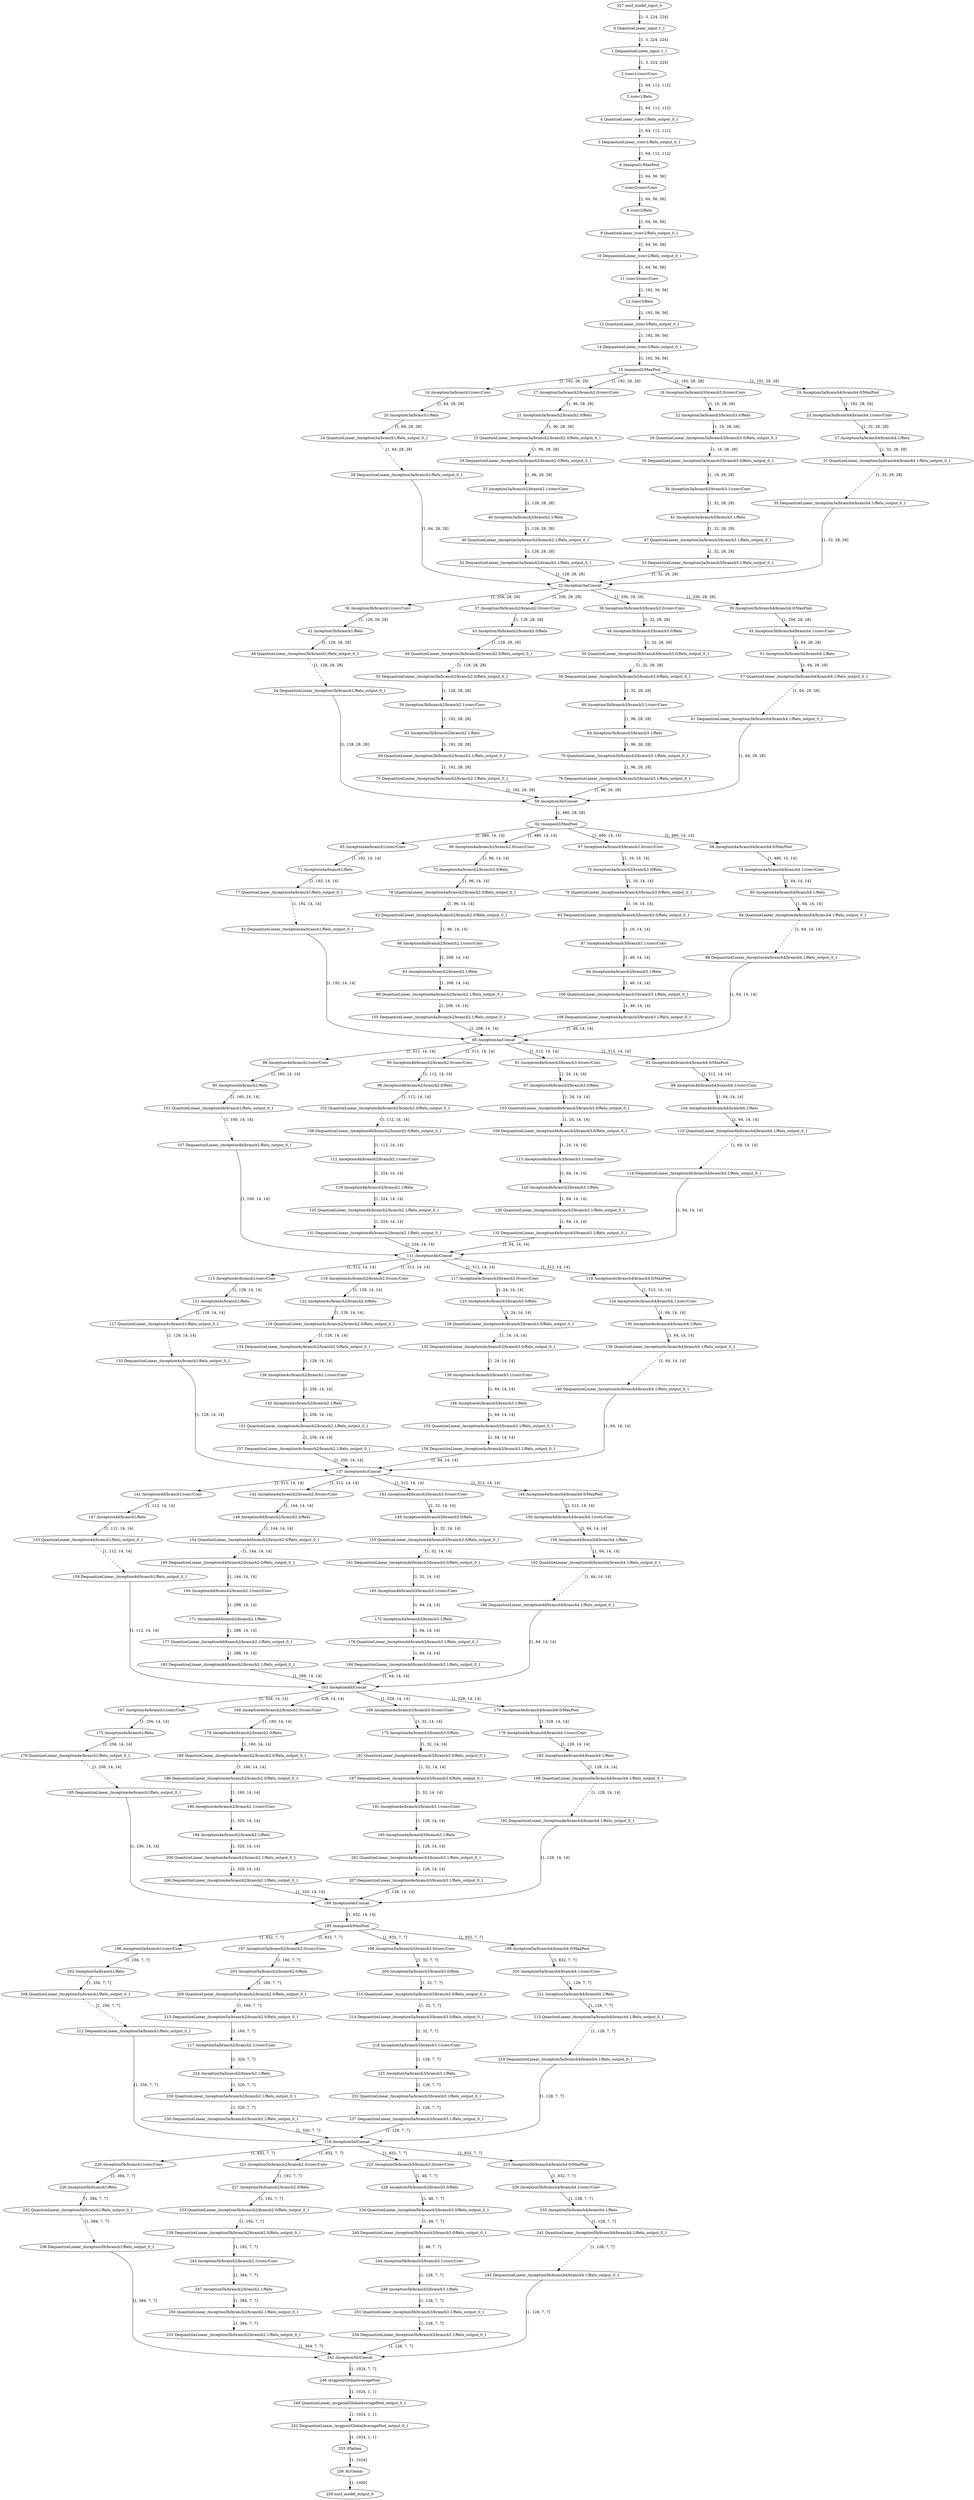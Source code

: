strict digraph  {
"0 QuantizeLinear_input.1_1" [id=0, type=QuantizeLinear];
"1 DequantizeLinear_input.1_1" [id=1, type=DequantizeLinear];
"2 /conv1/conv/Conv" [id=2, type=Conv];
"3 /conv1/Relu" [id=3, type=Relu];
"4 QuantizeLinear_/conv1/Relu_output_0_1" [id=4, type=QuantizeLinear];
"5 DequantizeLinear_/conv1/Relu_output_0_1" [id=5, type=DequantizeLinear];
"6 /maxpool1/MaxPool" [id=6, type=MaxPool];
"7 /conv2/conv/Conv" [id=7, type=Conv];
"8 /conv2/Relu" [id=8, type=Relu];
"9 QuantizeLinear_/conv2/Relu_output_0_1" [id=9, type=QuantizeLinear];
"10 DequantizeLinear_/conv2/Relu_output_0_1" [id=10, type=DequantizeLinear];
"11 /conv3/conv/Conv" [id=11, type=Conv];
"12 /conv3/Relu" [id=12, type=Relu];
"13 QuantizeLinear_/conv3/Relu_output_0_1" [id=13, type=QuantizeLinear];
"14 DequantizeLinear_/conv3/Relu_output_0_1" [id=14, type=DequantizeLinear];
"15 /maxpool2/MaxPool" [id=15, type=MaxPool];
"16 /inception3a/branch1/conv/Conv" [id=16, type=Conv];
"17 /inception3a/branch2/branch2.0/conv/Conv" [id=17, type=Conv];
"18 /inception3a/branch3/branch3.0/conv/Conv" [id=18, type=Conv];
"19 /inception3a/branch4/branch4.0/MaxPool" [id=19, type=MaxPool];
"20 /inception3a/branch1/Relu" [id=20, type=Relu];
"21 /inception3a/branch2/branch2.0/Relu" [id=21, type=Relu];
"22 /inception3a/branch3/branch3.0/Relu" [id=22, type=Relu];
"23 /inception3a/branch4/branch4.1/conv/Conv" [id=23, type=Conv];
"24 QuantizeLinear_/inception3a/branch1/Relu_output_0_1" [id=24, type=QuantizeLinear];
"25 QuantizeLinear_/inception3a/branch2/branch2.0/Relu_output_0_1" [id=25, type=QuantizeLinear];
"26 QuantizeLinear_/inception3a/branch3/branch3.0/Relu_output_0_1" [id=26, type=QuantizeLinear];
"27 /inception3a/branch4/branch4.1/Relu" [id=27, type=Relu];
"28 DequantizeLinear_/inception3a/branch1/Relu_output_0_1" [id=28, type=DequantizeLinear];
"29 DequantizeLinear_/inception3a/branch2/branch2.0/Relu_output_0_1" [id=29, type=DequantizeLinear];
"30 DequantizeLinear_/inception3a/branch3/branch3.0/Relu_output_0_1" [id=30, type=DequantizeLinear];
"31 QuantizeLinear_/inception3a/branch4/branch4.1/Relu_output_0_1" [id=31, type=QuantizeLinear];
"32 /inception3a/Concat" [id=32, type=Concat];
"33 /inception3a/branch2/branch2.1/conv/Conv" [id=33, type=Conv];
"34 /inception3a/branch3/branch3.1/conv/Conv" [id=34, type=Conv];
"35 DequantizeLinear_/inception3a/branch4/branch4.1/Relu_output_0_1" [id=35, type=DequantizeLinear];
"36 /inception3b/branch1/conv/Conv" [id=36, type=Conv];
"37 /inception3b/branch2/branch2.0/conv/Conv" [id=37, type=Conv];
"38 /inception3b/branch3/branch3.0/conv/Conv" [id=38, type=Conv];
"39 /inception3b/branch4/branch4.0/MaxPool" [id=39, type=MaxPool];
"40 /inception3a/branch2/branch2.1/Relu" [id=40, type=Relu];
"41 /inception3a/branch3/branch3.1/Relu" [id=41, type=Relu];
"42 /inception3b/branch1/Relu" [id=42, type=Relu];
"43 /inception3b/branch2/branch2.0/Relu" [id=43, type=Relu];
"44 /inception3b/branch3/branch3.0/Relu" [id=44, type=Relu];
"45 /inception3b/branch4/branch4.1/conv/Conv" [id=45, type=Conv];
"46 QuantizeLinear_/inception3a/branch2/branch2.1/Relu_output_0_1" [id=46, type=QuantizeLinear];
"47 QuantizeLinear_/inception3a/branch3/branch3.1/Relu_output_0_1" [id=47, type=QuantizeLinear];
"48 QuantizeLinear_/inception3b/branch1/Relu_output_0_1" [id=48, type=QuantizeLinear];
"49 QuantizeLinear_/inception3b/branch2/branch2.0/Relu_output_0_1" [id=49, type=QuantizeLinear];
"50 QuantizeLinear_/inception3b/branch3/branch3.0/Relu_output_0_1" [id=50, type=QuantizeLinear];
"51 /inception3b/branch4/branch4.1/Relu" [id=51, type=Relu];
"52 DequantizeLinear_/inception3a/branch2/branch2.1/Relu_output_0_1" [id=52, type=DequantizeLinear];
"53 DequantizeLinear_/inception3a/branch3/branch3.1/Relu_output_0_1" [id=53, type=DequantizeLinear];
"54 DequantizeLinear_/inception3b/branch1/Relu_output_0_1" [id=54, type=DequantizeLinear];
"55 DequantizeLinear_/inception3b/branch2/branch2.0/Relu_output_0_1" [id=55, type=DequantizeLinear];
"56 DequantizeLinear_/inception3b/branch3/branch3.0/Relu_output_0_1" [id=56, type=DequantizeLinear];
"57 QuantizeLinear_/inception3b/branch4/branch4.1/Relu_output_0_1" [id=57, type=QuantizeLinear];
"58 /inception3b/Concat" [id=58, type=Concat];
"59 /inception3b/branch2/branch2.1/conv/Conv" [id=59, type=Conv];
"60 /inception3b/branch3/branch3.1/conv/Conv" [id=60, type=Conv];
"61 DequantizeLinear_/inception3b/branch4/branch4.1/Relu_output_0_1" [id=61, type=DequantizeLinear];
"62 /maxpool3/MaxPool" [id=62, type=MaxPool];
"63 /inception3b/branch2/branch2.1/Relu" [id=63, type=Relu];
"64 /inception3b/branch3/branch3.1/Relu" [id=64, type=Relu];
"65 /inception4a/branch1/conv/Conv" [id=65, type=Conv];
"66 /inception4a/branch2/branch2.0/conv/Conv" [id=66, type=Conv];
"67 /inception4a/branch3/branch3.0/conv/Conv" [id=67, type=Conv];
"68 /inception4a/branch4/branch4.0/MaxPool" [id=68, type=MaxPool];
"69 QuantizeLinear_/inception3b/branch2/branch2.1/Relu_output_0_1" [id=69, type=QuantizeLinear];
"70 QuantizeLinear_/inception3b/branch3/branch3.1/Relu_output_0_1" [id=70, type=QuantizeLinear];
"71 /inception4a/branch1/Relu" [id=71, type=Relu];
"72 /inception4a/branch2/branch2.0/Relu" [id=72, type=Relu];
"73 /inception4a/branch3/branch3.0/Relu" [id=73, type=Relu];
"74 /inception4a/branch4/branch4.1/conv/Conv" [id=74, type=Conv];
"75 DequantizeLinear_/inception3b/branch2/branch2.1/Relu_output_0_1" [id=75, type=DequantizeLinear];
"76 DequantizeLinear_/inception3b/branch3/branch3.1/Relu_output_0_1" [id=76, type=DequantizeLinear];
"77 QuantizeLinear_/inception4a/branch1/Relu_output_0_1" [id=77, type=QuantizeLinear];
"78 QuantizeLinear_/inception4a/branch2/branch2.0/Relu_output_0_1" [id=78, type=QuantizeLinear];
"79 QuantizeLinear_/inception4a/branch3/branch3.0/Relu_output_0_1" [id=79, type=QuantizeLinear];
"80 /inception4a/branch4/branch4.1/Relu" [id=80, type=Relu];
"81 DequantizeLinear_/inception4a/branch1/Relu_output_0_1" [id=81, type=DequantizeLinear];
"82 DequantizeLinear_/inception4a/branch2/branch2.0/Relu_output_0_1" [id=82, type=DequantizeLinear];
"83 DequantizeLinear_/inception4a/branch3/branch3.0/Relu_output_0_1" [id=83, type=DequantizeLinear];
"84 QuantizeLinear_/inception4a/branch4/branch4.1/Relu_output_0_1" [id=84, type=QuantizeLinear];
"85 /inception4a/Concat" [id=85, type=Concat];
"86 /inception4a/branch2/branch2.1/conv/Conv" [id=86, type=Conv];
"87 /inception4a/branch3/branch3.1/conv/Conv" [id=87, type=Conv];
"88 DequantizeLinear_/inception4a/branch4/branch4.1/Relu_output_0_1" [id=88, type=DequantizeLinear];
"89 /inception4b/branch1/conv/Conv" [id=89, type=Conv];
"90 /inception4b/branch2/branch2.0/conv/Conv" [id=90, type=Conv];
"91 /inception4b/branch3/branch3.0/conv/Conv" [id=91, type=Conv];
"92 /inception4b/branch4/branch4.0/MaxPool" [id=92, type=MaxPool];
"93 /inception4a/branch2/branch2.1/Relu" [id=93, type=Relu];
"94 /inception4a/branch3/branch3.1/Relu" [id=94, type=Relu];
"95 /inception4b/branch1/Relu" [id=95, type=Relu];
"96 /inception4b/branch2/branch2.0/Relu" [id=96, type=Relu];
"97 /inception4b/branch3/branch3.0/Relu" [id=97, type=Relu];
"98 /inception4b/branch4/branch4.1/conv/Conv" [id=98, type=Conv];
"99 QuantizeLinear_/inception4a/branch2/branch2.1/Relu_output_0_1" [id=99, type=QuantizeLinear];
"100 QuantizeLinear_/inception4a/branch3/branch3.1/Relu_output_0_1" [id=100, type=QuantizeLinear];
"101 QuantizeLinear_/inception4b/branch1/Relu_output_0_1" [id=101, type=QuantizeLinear];
"102 QuantizeLinear_/inception4b/branch2/branch2.0/Relu_output_0_1" [id=102, type=QuantizeLinear];
"103 QuantizeLinear_/inception4b/branch3/branch3.0/Relu_output_0_1" [id=103, type=QuantizeLinear];
"104 /inception4b/branch4/branch4.1/Relu" [id=104, type=Relu];
"105 DequantizeLinear_/inception4a/branch2/branch2.1/Relu_output_0_1" [id=105, type=DequantizeLinear];
"106 DequantizeLinear_/inception4a/branch3/branch3.1/Relu_output_0_1" [id=106, type=DequantizeLinear];
"107 DequantizeLinear_/inception4b/branch1/Relu_output_0_1" [id=107, type=DequantizeLinear];
"108 DequantizeLinear_/inception4b/branch2/branch2.0/Relu_output_0_1" [id=108, type=DequantizeLinear];
"109 DequantizeLinear_/inception4b/branch3/branch3.0/Relu_output_0_1" [id=109, type=DequantizeLinear];
"110 QuantizeLinear_/inception4b/branch4/branch4.1/Relu_output_0_1" [id=110, type=QuantizeLinear];
"111 /inception4b/Concat" [id=111, type=Concat];
"112 /inception4b/branch2/branch2.1/conv/Conv" [id=112, type=Conv];
"113 /inception4b/branch3/branch3.1/conv/Conv" [id=113, type=Conv];
"114 DequantizeLinear_/inception4b/branch4/branch4.1/Relu_output_0_1" [id=114, type=DequantizeLinear];
"115 /inception4c/branch1/conv/Conv" [id=115, type=Conv];
"116 /inception4c/branch2/branch2.0/conv/Conv" [id=116, type=Conv];
"117 /inception4c/branch3/branch3.0/conv/Conv" [id=117, type=Conv];
"118 /inception4c/branch4/branch4.0/MaxPool" [id=118, type=MaxPool];
"119 /inception4b/branch2/branch2.1/Relu" [id=119, type=Relu];
"120 /inception4b/branch3/branch3.1/Relu" [id=120, type=Relu];
"121 /inception4c/branch1/Relu" [id=121, type=Relu];
"122 /inception4c/branch2/branch2.0/Relu" [id=122, type=Relu];
"123 /inception4c/branch3/branch3.0/Relu" [id=123, type=Relu];
"124 /inception4c/branch4/branch4.1/conv/Conv" [id=124, type=Conv];
"125 QuantizeLinear_/inception4b/branch2/branch2.1/Relu_output_0_1" [id=125, type=QuantizeLinear];
"126 QuantizeLinear_/inception4b/branch3/branch3.1/Relu_output_0_1" [id=126, type=QuantizeLinear];
"127 QuantizeLinear_/inception4c/branch1/Relu_output_0_1" [id=127, type=QuantizeLinear];
"128 QuantizeLinear_/inception4c/branch2/branch2.0/Relu_output_0_1" [id=128, type=QuantizeLinear];
"129 QuantizeLinear_/inception4c/branch3/branch3.0/Relu_output_0_1" [id=129, type=QuantizeLinear];
"130 /inception4c/branch4/branch4.1/Relu" [id=130, type=Relu];
"131 DequantizeLinear_/inception4b/branch2/branch2.1/Relu_output_0_1" [id=131, type=DequantizeLinear];
"132 DequantizeLinear_/inception4b/branch3/branch3.1/Relu_output_0_1" [id=132, type=DequantizeLinear];
"133 DequantizeLinear_/inception4c/branch1/Relu_output_0_1" [id=133, type=DequantizeLinear];
"134 DequantizeLinear_/inception4c/branch2/branch2.0/Relu_output_0_1" [id=134, type=DequantizeLinear];
"135 DequantizeLinear_/inception4c/branch3/branch3.0/Relu_output_0_1" [id=135, type=DequantizeLinear];
"136 QuantizeLinear_/inception4c/branch4/branch4.1/Relu_output_0_1" [id=136, type=QuantizeLinear];
"137 /inception4c/Concat" [id=137, type=Concat];
"138 /inception4c/branch2/branch2.1/conv/Conv" [id=138, type=Conv];
"139 /inception4c/branch3/branch3.1/conv/Conv" [id=139, type=Conv];
"140 DequantizeLinear_/inception4c/branch4/branch4.1/Relu_output_0_1" [id=140, type=DequantizeLinear];
"141 /inception4d/branch1/conv/Conv" [id=141, type=Conv];
"142 /inception4d/branch2/branch2.0/conv/Conv" [id=142, type=Conv];
"143 /inception4d/branch3/branch3.0/conv/Conv" [id=143, type=Conv];
"144 /inception4d/branch4/branch4.0/MaxPool" [id=144, type=MaxPool];
"145 /inception4c/branch2/branch2.1/Relu" [id=145, type=Relu];
"146 /inception4c/branch3/branch3.1/Relu" [id=146, type=Relu];
"147 /inception4d/branch1/Relu" [id=147, type=Relu];
"148 /inception4d/branch2/branch2.0/Relu" [id=148, type=Relu];
"149 /inception4d/branch3/branch3.0/Relu" [id=149, type=Relu];
"150 /inception4d/branch4/branch4.1/conv/Conv" [id=150, type=Conv];
"151 QuantizeLinear_/inception4c/branch2/branch2.1/Relu_output_0_1" [id=151, type=QuantizeLinear];
"152 QuantizeLinear_/inception4c/branch3/branch3.1/Relu_output_0_1" [id=152, type=QuantizeLinear];
"153 QuantizeLinear_/inception4d/branch1/Relu_output_0_1" [id=153, type=QuantizeLinear];
"154 QuantizeLinear_/inception4d/branch2/branch2.0/Relu_output_0_1" [id=154, type=QuantizeLinear];
"155 QuantizeLinear_/inception4d/branch3/branch3.0/Relu_output_0_1" [id=155, type=QuantizeLinear];
"156 /inception4d/branch4/branch4.1/Relu" [id=156, type=Relu];
"157 DequantizeLinear_/inception4c/branch2/branch2.1/Relu_output_0_1" [id=157, type=DequantizeLinear];
"158 DequantizeLinear_/inception4c/branch3/branch3.1/Relu_output_0_1" [id=158, type=DequantizeLinear];
"159 DequantizeLinear_/inception4d/branch1/Relu_output_0_1" [id=159, type=DequantizeLinear];
"160 DequantizeLinear_/inception4d/branch2/branch2.0/Relu_output_0_1" [id=160, type=DequantizeLinear];
"161 DequantizeLinear_/inception4d/branch3/branch3.0/Relu_output_0_1" [id=161, type=DequantizeLinear];
"162 QuantizeLinear_/inception4d/branch4/branch4.1/Relu_output_0_1" [id=162, type=QuantizeLinear];
"163 /inception4d/Concat" [id=163, type=Concat];
"164 /inception4d/branch2/branch2.1/conv/Conv" [id=164, type=Conv];
"165 /inception4d/branch3/branch3.1/conv/Conv" [id=165, type=Conv];
"166 DequantizeLinear_/inception4d/branch4/branch4.1/Relu_output_0_1" [id=166, type=DequantizeLinear];
"167 /inception4e/branch1/conv/Conv" [id=167, type=Conv];
"168 /inception4e/branch2/branch2.0/conv/Conv" [id=168, type=Conv];
"169 /inception4e/branch3/branch3.0/conv/Conv" [id=169, type=Conv];
"170 /inception4e/branch4/branch4.0/MaxPool" [id=170, type=MaxPool];
"171 /inception4d/branch2/branch2.1/Relu" [id=171, type=Relu];
"172 /inception4d/branch3/branch3.1/Relu" [id=172, type=Relu];
"173 /inception4e/branch1/Relu" [id=173, type=Relu];
"174 /inception4e/branch2/branch2.0/Relu" [id=174, type=Relu];
"175 /inception4e/branch3/branch3.0/Relu" [id=175, type=Relu];
"176 /inception4e/branch4/branch4.1/conv/Conv" [id=176, type=Conv];
"177 QuantizeLinear_/inception4d/branch2/branch2.1/Relu_output_0_1" [id=177, type=QuantizeLinear];
"178 QuantizeLinear_/inception4d/branch3/branch3.1/Relu_output_0_1" [id=178, type=QuantizeLinear];
"179 QuantizeLinear_/inception4e/branch1/Relu_output_0_1" [id=179, type=QuantizeLinear];
"180 QuantizeLinear_/inception4e/branch2/branch2.0/Relu_output_0_1" [id=180, type=QuantizeLinear];
"181 QuantizeLinear_/inception4e/branch3/branch3.0/Relu_output_0_1" [id=181, type=QuantizeLinear];
"182 /inception4e/branch4/branch4.1/Relu" [id=182, type=Relu];
"183 DequantizeLinear_/inception4d/branch2/branch2.1/Relu_output_0_1" [id=183, type=DequantizeLinear];
"184 DequantizeLinear_/inception4d/branch3/branch3.1/Relu_output_0_1" [id=184, type=DequantizeLinear];
"185 DequantizeLinear_/inception4e/branch1/Relu_output_0_1" [id=185, type=DequantizeLinear];
"186 DequantizeLinear_/inception4e/branch2/branch2.0/Relu_output_0_1" [id=186, type=DequantizeLinear];
"187 DequantizeLinear_/inception4e/branch3/branch3.0/Relu_output_0_1" [id=187, type=DequantizeLinear];
"188 QuantizeLinear_/inception4e/branch4/branch4.1/Relu_output_0_1" [id=188, type=QuantizeLinear];
"189 /inception4e/Concat" [id=189, type=Concat];
"190 /inception4e/branch2/branch2.1/conv/Conv" [id=190, type=Conv];
"191 /inception4e/branch3/branch3.1/conv/Conv" [id=191, type=Conv];
"192 DequantizeLinear_/inception4e/branch4/branch4.1/Relu_output_0_1" [id=192, type=DequantizeLinear];
"193 /maxpool4/MaxPool" [id=193, type=MaxPool];
"194 /inception4e/branch2/branch2.1/Relu" [id=194, type=Relu];
"195 /inception4e/branch3/branch3.1/Relu" [id=195, type=Relu];
"196 /inception5a/branch1/conv/Conv" [id=196, type=Conv];
"197 /inception5a/branch2/branch2.0/conv/Conv" [id=197, type=Conv];
"198 /inception5a/branch3/branch3.0/conv/Conv" [id=198, type=Conv];
"199 /inception5a/branch4/branch4.0/MaxPool" [id=199, type=MaxPool];
"200 QuantizeLinear_/inception4e/branch2/branch2.1/Relu_output_0_1" [id=200, type=QuantizeLinear];
"201 QuantizeLinear_/inception4e/branch3/branch3.1/Relu_output_0_1" [id=201, type=QuantizeLinear];
"202 /inception5a/branch1/Relu" [id=202, type=Relu];
"203 /inception5a/branch2/branch2.0/Relu" [id=203, type=Relu];
"204 /inception5a/branch3/branch3.0/Relu" [id=204, type=Relu];
"205 /inception5a/branch4/branch4.1/conv/Conv" [id=205, type=Conv];
"206 DequantizeLinear_/inception4e/branch2/branch2.1/Relu_output_0_1" [id=206, type=DequantizeLinear];
"207 DequantizeLinear_/inception4e/branch3/branch3.1/Relu_output_0_1" [id=207, type=DequantizeLinear];
"208 QuantizeLinear_/inception5a/branch1/Relu_output_0_1" [id=208, type=QuantizeLinear];
"209 QuantizeLinear_/inception5a/branch2/branch2.0/Relu_output_0_1" [id=209, type=QuantizeLinear];
"210 QuantizeLinear_/inception5a/branch3/branch3.0/Relu_output_0_1" [id=210, type=QuantizeLinear];
"211 /inception5a/branch4/branch4.1/Relu" [id=211, type=Relu];
"212 DequantizeLinear_/inception5a/branch1/Relu_output_0_1" [id=212, type=DequantizeLinear];
"213 DequantizeLinear_/inception5a/branch2/branch2.0/Relu_output_0_1" [id=213, type=DequantizeLinear];
"214 DequantizeLinear_/inception5a/branch3/branch3.0/Relu_output_0_1" [id=214, type=DequantizeLinear];
"215 QuantizeLinear_/inception5a/branch4/branch4.1/Relu_output_0_1" [id=215, type=QuantizeLinear];
"216 /inception5a/Concat" [id=216, type=Concat];
"217 /inception5a/branch2/branch2.1/conv/Conv" [id=217, type=Conv];
"218 /inception5a/branch3/branch3.1/conv/Conv" [id=218, type=Conv];
"219 DequantizeLinear_/inception5a/branch4/branch4.1/Relu_output_0_1" [id=219, type=DequantizeLinear];
"220 /inception5b/branch1/conv/Conv" [id=220, type=Conv];
"221 /inception5b/branch2/branch2.0/conv/Conv" [id=221, type=Conv];
"222 /inception5b/branch3/branch3.0/conv/Conv" [id=222, type=Conv];
"223 /inception5b/branch4/branch4.0/MaxPool" [id=223, type=MaxPool];
"224 /inception5a/branch2/branch2.1/Relu" [id=224, type=Relu];
"225 /inception5a/branch3/branch3.1/Relu" [id=225, type=Relu];
"226 /inception5b/branch1/Relu" [id=226, type=Relu];
"227 /inception5b/branch2/branch2.0/Relu" [id=227, type=Relu];
"228 /inception5b/branch3/branch3.0/Relu" [id=228, type=Relu];
"229 /inception5b/branch4/branch4.1/conv/Conv" [id=229, type=Conv];
"230 QuantizeLinear_/inception5a/branch2/branch2.1/Relu_output_0_1" [id=230, type=QuantizeLinear];
"231 QuantizeLinear_/inception5a/branch3/branch3.1/Relu_output_0_1" [id=231, type=QuantizeLinear];
"232 QuantizeLinear_/inception5b/branch1/Relu_output_0_1" [id=232, type=QuantizeLinear];
"233 QuantizeLinear_/inception5b/branch2/branch2.0/Relu_output_0_1" [id=233, type=QuantizeLinear];
"234 QuantizeLinear_/inception5b/branch3/branch3.0/Relu_output_0_1" [id=234, type=QuantizeLinear];
"235 /inception5b/branch4/branch4.1/Relu" [id=235, type=Relu];
"236 DequantizeLinear_/inception5a/branch2/branch2.1/Relu_output_0_1" [id=236, type=DequantizeLinear];
"237 DequantizeLinear_/inception5a/branch3/branch3.1/Relu_output_0_1" [id=237, type=DequantizeLinear];
"238 DequantizeLinear_/inception5b/branch1/Relu_output_0_1" [id=238, type=DequantizeLinear];
"239 DequantizeLinear_/inception5b/branch2/branch2.0/Relu_output_0_1" [id=239, type=DequantizeLinear];
"240 DequantizeLinear_/inception5b/branch3/branch3.0/Relu_output_0_1" [id=240, type=DequantizeLinear];
"241 QuantizeLinear_/inception5b/branch4/branch4.1/Relu_output_0_1" [id=241, type=QuantizeLinear];
"242 /inception5b/Concat" [id=242, type=Concat];
"243 /inception5b/branch2/branch2.1/conv/Conv" [id=243, type=Conv];
"244 /inception5b/branch3/branch3.1/conv/Conv" [id=244, type=Conv];
"245 DequantizeLinear_/inception5b/branch4/branch4.1/Relu_output_0_1" [id=245, type=DequantizeLinear];
"246 /avgpool/GlobalAveragePool" [id=246, type=GlobalAveragePool];
"247 /inception5b/branch2/branch2.1/Relu" [id=247, type=Relu];
"248 /inception5b/branch3/branch3.1/Relu" [id=248, type=Relu];
"249 QuantizeLinear_/avgpool/GlobalAveragePool_output_0_1" [id=249, type=QuantizeLinear];
"250 QuantizeLinear_/inception5b/branch2/branch2.1/Relu_output_0_1" [id=250, type=QuantizeLinear];
"251 QuantizeLinear_/inception5b/branch3/branch3.1/Relu_output_0_1" [id=251, type=QuantizeLinear];
"252 DequantizeLinear_/avgpool/GlobalAveragePool_output_0_1" [id=252, type=DequantizeLinear];
"253 DequantizeLinear_/inception5b/branch2/branch2.1/Relu_output_0_1" [id=253, type=DequantizeLinear];
"254 DequantizeLinear_/inception5b/branch3/branch3.1/Relu_output_0_1" [id=254, type=DequantizeLinear];
"255 /Flatten" [id=255, type=Flatten];
"256 /fc/Gemm" [id=256, type=Gemm];
"257 nncf_model_input_0" [id=257, type=nncf_model_input];
"258 nncf_model_output_0" [id=258, type=nncf_model_output];
"0 QuantizeLinear_input.1_1" -> "1 DequantizeLinear_input.1_1"  [label="[1, 3, 224, 224]", style=dashed];
"1 DequantizeLinear_input.1_1" -> "2 /conv1/conv/Conv"  [label="[1, 3, 224, 224]", style=solid];
"2 /conv1/conv/Conv" -> "3 /conv1/Relu"  [label="[1, 64, 112, 112]", style=solid];
"3 /conv1/Relu" -> "4 QuantizeLinear_/conv1/Relu_output_0_1"  [label="[1, 64, 112, 112]", style=solid];
"4 QuantizeLinear_/conv1/Relu_output_0_1" -> "5 DequantizeLinear_/conv1/Relu_output_0_1"  [label="[1, 64, 112, 112]", style=dashed];
"5 DequantizeLinear_/conv1/Relu_output_0_1" -> "6 /maxpool1/MaxPool"  [label="[1, 64, 112, 112]", style=solid];
"6 /maxpool1/MaxPool" -> "7 /conv2/conv/Conv"  [label="[1, 64, 56, 56]", style=solid];
"7 /conv2/conv/Conv" -> "8 /conv2/Relu"  [label="[1, 64, 56, 56]", style=solid];
"8 /conv2/Relu" -> "9 QuantizeLinear_/conv2/Relu_output_0_1"  [label="[1, 64, 56, 56]", style=solid];
"9 QuantizeLinear_/conv2/Relu_output_0_1" -> "10 DequantizeLinear_/conv2/Relu_output_0_1"  [label="[1, 64, 56, 56]", style=dashed];
"10 DequantizeLinear_/conv2/Relu_output_0_1" -> "11 /conv3/conv/Conv"  [label="[1, 64, 56, 56]", style=solid];
"11 /conv3/conv/Conv" -> "12 /conv3/Relu"  [label="[1, 192, 56, 56]", style=solid];
"12 /conv3/Relu" -> "13 QuantizeLinear_/conv3/Relu_output_0_1"  [label="[1, 192, 56, 56]", style=solid];
"13 QuantizeLinear_/conv3/Relu_output_0_1" -> "14 DequantizeLinear_/conv3/Relu_output_0_1"  [label="[1, 192, 56, 56]", style=dashed];
"14 DequantizeLinear_/conv3/Relu_output_0_1" -> "15 /maxpool2/MaxPool"  [label="[1, 192, 56, 56]", style=solid];
"15 /maxpool2/MaxPool" -> "16 /inception3a/branch1/conv/Conv"  [label="[1, 192, 28, 28]", style=solid];
"15 /maxpool2/MaxPool" -> "17 /inception3a/branch2/branch2.0/conv/Conv"  [label="[1, 192, 28, 28]", style=solid];
"15 /maxpool2/MaxPool" -> "18 /inception3a/branch3/branch3.0/conv/Conv"  [label="[1, 192, 28, 28]", style=solid];
"15 /maxpool2/MaxPool" -> "19 /inception3a/branch4/branch4.0/MaxPool"  [label="[1, 192, 28, 28]", style=solid];
"16 /inception3a/branch1/conv/Conv" -> "20 /inception3a/branch1/Relu"  [label="[1, 64, 28, 28]", style=solid];
"17 /inception3a/branch2/branch2.0/conv/Conv" -> "21 /inception3a/branch2/branch2.0/Relu"  [label="[1, 96, 28, 28]", style=solid];
"18 /inception3a/branch3/branch3.0/conv/Conv" -> "22 /inception3a/branch3/branch3.0/Relu"  [label="[1, 16, 28, 28]", style=solid];
"19 /inception3a/branch4/branch4.0/MaxPool" -> "23 /inception3a/branch4/branch4.1/conv/Conv"  [label="[1, 192, 28, 28]", style=solid];
"20 /inception3a/branch1/Relu" -> "24 QuantizeLinear_/inception3a/branch1/Relu_output_0_1"  [label="[1, 64, 28, 28]", style=solid];
"21 /inception3a/branch2/branch2.0/Relu" -> "25 QuantizeLinear_/inception3a/branch2/branch2.0/Relu_output_0_1"  [label="[1, 96, 28, 28]", style=solid];
"22 /inception3a/branch3/branch3.0/Relu" -> "26 QuantizeLinear_/inception3a/branch3/branch3.0/Relu_output_0_1"  [label="[1, 16, 28, 28]", style=solid];
"23 /inception3a/branch4/branch4.1/conv/Conv" -> "27 /inception3a/branch4/branch4.1/Relu"  [label="[1, 32, 28, 28]", style=solid];
"24 QuantizeLinear_/inception3a/branch1/Relu_output_0_1" -> "28 DequantizeLinear_/inception3a/branch1/Relu_output_0_1"  [label="[1, 64, 28, 28]", style=dashed];
"25 QuantizeLinear_/inception3a/branch2/branch2.0/Relu_output_0_1" -> "29 DequantizeLinear_/inception3a/branch2/branch2.0/Relu_output_0_1"  [label="[1, 96, 28, 28]", style=dashed];
"26 QuantizeLinear_/inception3a/branch3/branch3.0/Relu_output_0_1" -> "30 DequantizeLinear_/inception3a/branch3/branch3.0/Relu_output_0_1"  [label="[1, 16, 28, 28]", style=dashed];
"27 /inception3a/branch4/branch4.1/Relu" -> "31 QuantizeLinear_/inception3a/branch4/branch4.1/Relu_output_0_1"  [label="[1, 32, 28, 28]", style=solid];
"28 DequantizeLinear_/inception3a/branch1/Relu_output_0_1" -> "32 /inception3a/Concat"  [label="[1, 64, 28, 28]", style=solid];
"29 DequantizeLinear_/inception3a/branch2/branch2.0/Relu_output_0_1" -> "33 /inception3a/branch2/branch2.1/conv/Conv"  [label="[1, 96, 28, 28]", style=solid];
"30 DequantizeLinear_/inception3a/branch3/branch3.0/Relu_output_0_1" -> "34 /inception3a/branch3/branch3.1/conv/Conv"  [label="[1, 16, 28, 28]", style=solid];
"31 QuantizeLinear_/inception3a/branch4/branch4.1/Relu_output_0_1" -> "35 DequantizeLinear_/inception3a/branch4/branch4.1/Relu_output_0_1"  [label="[1, 32, 28, 28]", style=dashed];
"32 /inception3a/Concat" -> "36 /inception3b/branch1/conv/Conv"  [label="[1, 256, 28, 28]", style=solid];
"32 /inception3a/Concat" -> "37 /inception3b/branch2/branch2.0/conv/Conv"  [label="[1, 256, 28, 28]", style=solid];
"32 /inception3a/Concat" -> "38 /inception3b/branch3/branch3.0/conv/Conv"  [label="[1, 256, 28, 28]", style=solid];
"32 /inception3a/Concat" -> "39 /inception3b/branch4/branch4.0/MaxPool"  [label="[1, 256, 28, 28]", style=solid];
"33 /inception3a/branch2/branch2.1/conv/Conv" -> "40 /inception3a/branch2/branch2.1/Relu"  [label="[1, 128, 28, 28]", style=solid];
"34 /inception3a/branch3/branch3.1/conv/Conv" -> "41 /inception3a/branch3/branch3.1/Relu"  [label="[1, 32, 28, 28]", style=solid];
"35 DequantizeLinear_/inception3a/branch4/branch4.1/Relu_output_0_1" -> "32 /inception3a/Concat"  [label="[1, 32, 28, 28]", style=solid];
"36 /inception3b/branch1/conv/Conv" -> "42 /inception3b/branch1/Relu"  [label="[1, 128, 28, 28]", style=solid];
"37 /inception3b/branch2/branch2.0/conv/Conv" -> "43 /inception3b/branch2/branch2.0/Relu"  [label="[1, 128, 28, 28]", style=solid];
"38 /inception3b/branch3/branch3.0/conv/Conv" -> "44 /inception3b/branch3/branch3.0/Relu"  [label="[1, 32, 28, 28]", style=solid];
"39 /inception3b/branch4/branch4.0/MaxPool" -> "45 /inception3b/branch4/branch4.1/conv/Conv"  [label="[1, 256, 28, 28]", style=solid];
"40 /inception3a/branch2/branch2.1/Relu" -> "46 QuantizeLinear_/inception3a/branch2/branch2.1/Relu_output_0_1"  [label="[1, 128, 28, 28]", style=solid];
"41 /inception3a/branch3/branch3.1/Relu" -> "47 QuantizeLinear_/inception3a/branch3/branch3.1/Relu_output_0_1"  [label="[1, 32, 28, 28]", style=solid];
"42 /inception3b/branch1/Relu" -> "48 QuantizeLinear_/inception3b/branch1/Relu_output_0_1"  [label="[1, 128, 28, 28]", style=solid];
"43 /inception3b/branch2/branch2.0/Relu" -> "49 QuantizeLinear_/inception3b/branch2/branch2.0/Relu_output_0_1"  [label="[1, 128, 28, 28]", style=solid];
"44 /inception3b/branch3/branch3.0/Relu" -> "50 QuantizeLinear_/inception3b/branch3/branch3.0/Relu_output_0_1"  [label="[1, 32, 28, 28]", style=solid];
"45 /inception3b/branch4/branch4.1/conv/Conv" -> "51 /inception3b/branch4/branch4.1/Relu"  [label="[1, 64, 28, 28]", style=solid];
"46 QuantizeLinear_/inception3a/branch2/branch2.1/Relu_output_0_1" -> "52 DequantizeLinear_/inception3a/branch2/branch2.1/Relu_output_0_1"  [label="[1, 128, 28, 28]", style=dashed];
"47 QuantizeLinear_/inception3a/branch3/branch3.1/Relu_output_0_1" -> "53 DequantizeLinear_/inception3a/branch3/branch3.1/Relu_output_0_1"  [label="[1, 32, 28, 28]", style=dashed];
"48 QuantizeLinear_/inception3b/branch1/Relu_output_0_1" -> "54 DequantizeLinear_/inception3b/branch1/Relu_output_0_1"  [label="[1, 128, 28, 28]", style=dashed];
"49 QuantizeLinear_/inception3b/branch2/branch2.0/Relu_output_0_1" -> "55 DequantizeLinear_/inception3b/branch2/branch2.0/Relu_output_0_1"  [label="[1, 128, 28, 28]", style=dashed];
"50 QuantizeLinear_/inception3b/branch3/branch3.0/Relu_output_0_1" -> "56 DequantizeLinear_/inception3b/branch3/branch3.0/Relu_output_0_1"  [label="[1, 32, 28, 28]", style=dashed];
"51 /inception3b/branch4/branch4.1/Relu" -> "57 QuantizeLinear_/inception3b/branch4/branch4.1/Relu_output_0_1"  [label="[1, 64, 28, 28]", style=solid];
"52 DequantizeLinear_/inception3a/branch2/branch2.1/Relu_output_0_1" -> "32 /inception3a/Concat"  [label="[1, 128, 28, 28]", style=solid];
"53 DequantizeLinear_/inception3a/branch3/branch3.1/Relu_output_0_1" -> "32 /inception3a/Concat"  [label="[1, 32, 28, 28]", style=solid];
"54 DequantizeLinear_/inception3b/branch1/Relu_output_0_1" -> "58 /inception3b/Concat"  [label="[1, 128, 28, 28]", style=solid];
"55 DequantizeLinear_/inception3b/branch2/branch2.0/Relu_output_0_1" -> "59 /inception3b/branch2/branch2.1/conv/Conv"  [label="[1, 128, 28, 28]", style=solid];
"56 DequantizeLinear_/inception3b/branch3/branch3.0/Relu_output_0_1" -> "60 /inception3b/branch3/branch3.1/conv/Conv"  [label="[1, 32, 28, 28]", style=solid];
"57 QuantizeLinear_/inception3b/branch4/branch4.1/Relu_output_0_1" -> "61 DequantizeLinear_/inception3b/branch4/branch4.1/Relu_output_0_1"  [label="[1, 64, 28, 28]", style=dashed];
"58 /inception3b/Concat" -> "62 /maxpool3/MaxPool"  [label="[1, 480, 28, 28]", style=solid];
"59 /inception3b/branch2/branch2.1/conv/Conv" -> "63 /inception3b/branch2/branch2.1/Relu"  [label="[1, 192, 28, 28]", style=solid];
"60 /inception3b/branch3/branch3.1/conv/Conv" -> "64 /inception3b/branch3/branch3.1/Relu"  [label="[1, 96, 28, 28]", style=solid];
"61 DequantizeLinear_/inception3b/branch4/branch4.1/Relu_output_0_1" -> "58 /inception3b/Concat"  [label="[1, 64, 28, 28]", style=solid];
"62 /maxpool3/MaxPool" -> "65 /inception4a/branch1/conv/Conv"  [label="[1, 480, 14, 14]", style=solid];
"62 /maxpool3/MaxPool" -> "66 /inception4a/branch2/branch2.0/conv/Conv"  [label="[1, 480, 14, 14]", style=solid];
"62 /maxpool3/MaxPool" -> "67 /inception4a/branch3/branch3.0/conv/Conv"  [label="[1, 480, 14, 14]", style=solid];
"62 /maxpool3/MaxPool" -> "68 /inception4a/branch4/branch4.0/MaxPool"  [label="[1, 480, 14, 14]", style=solid];
"63 /inception3b/branch2/branch2.1/Relu" -> "69 QuantizeLinear_/inception3b/branch2/branch2.1/Relu_output_0_1"  [label="[1, 192, 28, 28]", style=solid];
"64 /inception3b/branch3/branch3.1/Relu" -> "70 QuantizeLinear_/inception3b/branch3/branch3.1/Relu_output_0_1"  [label="[1, 96, 28, 28]", style=solid];
"65 /inception4a/branch1/conv/Conv" -> "71 /inception4a/branch1/Relu"  [label="[1, 192, 14, 14]", style=solid];
"66 /inception4a/branch2/branch2.0/conv/Conv" -> "72 /inception4a/branch2/branch2.0/Relu"  [label="[1, 96, 14, 14]", style=solid];
"67 /inception4a/branch3/branch3.0/conv/Conv" -> "73 /inception4a/branch3/branch3.0/Relu"  [label="[1, 16, 14, 14]", style=solid];
"68 /inception4a/branch4/branch4.0/MaxPool" -> "74 /inception4a/branch4/branch4.1/conv/Conv"  [label="[1, 480, 14, 14]", style=solid];
"69 QuantizeLinear_/inception3b/branch2/branch2.1/Relu_output_0_1" -> "75 DequantizeLinear_/inception3b/branch2/branch2.1/Relu_output_0_1"  [label="[1, 192, 28, 28]", style=dashed];
"70 QuantizeLinear_/inception3b/branch3/branch3.1/Relu_output_0_1" -> "76 DequantizeLinear_/inception3b/branch3/branch3.1/Relu_output_0_1"  [label="[1, 96, 28, 28]", style=dashed];
"71 /inception4a/branch1/Relu" -> "77 QuantizeLinear_/inception4a/branch1/Relu_output_0_1"  [label="[1, 192, 14, 14]", style=solid];
"72 /inception4a/branch2/branch2.0/Relu" -> "78 QuantizeLinear_/inception4a/branch2/branch2.0/Relu_output_0_1"  [label="[1, 96, 14, 14]", style=solid];
"73 /inception4a/branch3/branch3.0/Relu" -> "79 QuantizeLinear_/inception4a/branch3/branch3.0/Relu_output_0_1"  [label="[1, 16, 14, 14]", style=solid];
"74 /inception4a/branch4/branch4.1/conv/Conv" -> "80 /inception4a/branch4/branch4.1/Relu"  [label="[1, 64, 14, 14]", style=solid];
"75 DequantizeLinear_/inception3b/branch2/branch2.1/Relu_output_0_1" -> "58 /inception3b/Concat"  [label="[1, 192, 28, 28]", style=solid];
"76 DequantizeLinear_/inception3b/branch3/branch3.1/Relu_output_0_1" -> "58 /inception3b/Concat"  [label="[1, 96, 28, 28]", style=solid];
"77 QuantizeLinear_/inception4a/branch1/Relu_output_0_1" -> "81 DequantizeLinear_/inception4a/branch1/Relu_output_0_1"  [label="[1, 192, 14, 14]", style=dashed];
"78 QuantizeLinear_/inception4a/branch2/branch2.0/Relu_output_0_1" -> "82 DequantizeLinear_/inception4a/branch2/branch2.0/Relu_output_0_1"  [label="[1, 96, 14, 14]", style=dashed];
"79 QuantizeLinear_/inception4a/branch3/branch3.0/Relu_output_0_1" -> "83 DequantizeLinear_/inception4a/branch3/branch3.0/Relu_output_0_1"  [label="[1, 16, 14, 14]", style=dashed];
"80 /inception4a/branch4/branch4.1/Relu" -> "84 QuantizeLinear_/inception4a/branch4/branch4.1/Relu_output_0_1"  [label="[1, 64, 14, 14]", style=solid];
"81 DequantizeLinear_/inception4a/branch1/Relu_output_0_1" -> "85 /inception4a/Concat"  [label="[1, 192, 14, 14]", style=solid];
"82 DequantizeLinear_/inception4a/branch2/branch2.0/Relu_output_0_1" -> "86 /inception4a/branch2/branch2.1/conv/Conv"  [label="[1, 96, 14, 14]", style=solid];
"83 DequantizeLinear_/inception4a/branch3/branch3.0/Relu_output_0_1" -> "87 /inception4a/branch3/branch3.1/conv/Conv"  [label="[1, 16, 14, 14]", style=solid];
"84 QuantizeLinear_/inception4a/branch4/branch4.1/Relu_output_0_1" -> "88 DequantizeLinear_/inception4a/branch4/branch4.1/Relu_output_0_1"  [label="[1, 64, 14, 14]", style=dashed];
"85 /inception4a/Concat" -> "89 /inception4b/branch1/conv/Conv"  [label="[1, 512, 14, 14]", style=solid];
"85 /inception4a/Concat" -> "90 /inception4b/branch2/branch2.0/conv/Conv"  [label="[1, 512, 14, 14]", style=solid];
"85 /inception4a/Concat" -> "91 /inception4b/branch3/branch3.0/conv/Conv"  [label="[1, 512, 14, 14]", style=solid];
"85 /inception4a/Concat" -> "92 /inception4b/branch4/branch4.0/MaxPool"  [label="[1, 512, 14, 14]", style=solid];
"86 /inception4a/branch2/branch2.1/conv/Conv" -> "93 /inception4a/branch2/branch2.1/Relu"  [label="[1, 208, 14, 14]", style=solid];
"87 /inception4a/branch3/branch3.1/conv/Conv" -> "94 /inception4a/branch3/branch3.1/Relu"  [label="[1, 48, 14, 14]", style=solid];
"88 DequantizeLinear_/inception4a/branch4/branch4.1/Relu_output_0_1" -> "85 /inception4a/Concat"  [label="[1, 64, 14, 14]", style=solid];
"89 /inception4b/branch1/conv/Conv" -> "95 /inception4b/branch1/Relu"  [label="[1, 160, 14, 14]", style=solid];
"90 /inception4b/branch2/branch2.0/conv/Conv" -> "96 /inception4b/branch2/branch2.0/Relu"  [label="[1, 112, 14, 14]", style=solid];
"91 /inception4b/branch3/branch3.0/conv/Conv" -> "97 /inception4b/branch3/branch3.0/Relu"  [label="[1, 24, 14, 14]", style=solid];
"92 /inception4b/branch4/branch4.0/MaxPool" -> "98 /inception4b/branch4/branch4.1/conv/Conv"  [label="[1, 512, 14, 14]", style=solid];
"93 /inception4a/branch2/branch2.1/Relu" -> "99 QuantizeLinear_/inception4a/branch2/branch2.1/Relu_output_0_1"  [label="[1, 208, 14, 14]", style=solid];
"94 /inception4a/branch3/branch3.1/Relu" -> "100 QuantizeLinear_/inception4a/branch3/branch3.1/Relu_output_0_1"  [label="[1, 48, 14, 14]", style=solid];
"95 /inception4b/branch1/Relu" -> "101 QuantizeLinear_/inception4b/branch1/Relu_output_0_1"  [label="[1, 160, 14, 14]", style=solid];
"96 /inception4b/branch2/branch2.0/Relu" -> "102 QuantizeLinear_/inception4b/branch2/branch2.0/Relu_output_0_1"  [label="[1, 112, 14, 14]", style=solid];
"97 /inception4b/branch3/branch3.0/Relu" -> "103 QuantizeLinear_/inception4b/branch3/branch3.0/Relu_output_0_1"  [label="[1, 24, 14, 14]", style=solid];
"98 /inception4b/branch4/branch4.1/conv/Conv" -> "104 /inception4b/branch4/branch4.1/Relu"  [label="[1, 64, 14, 14]", style=solid];
"99 QuantizeLinear_/inception4a/branch2/branch2.1/Relu_output_0_1" -> "105 DequantizeLinear_/inception4a/branch2/branch2.1/Relu_output_0_1"  [label="[1, 208, 14, 14]", style=dashed];
"100 QuantizeLinear_/inception4a/branch3/branch3.1/Relu_output_0_1" -> "106 DequantizeLinear_/inception4a/branch3/branch3.1/Relu_output_0_1"  [label="[1, 48, 14, 14]", style=dashed];
"101 QuantizeLinear_/inception4b/branch1/Relu_output_0_1" -> "107 DequantizeLinear_/inception4b/branch1/Relu_output_0_1"  [label="[1, 160, 14, 14]", style=dashed];
"102 QuantizeLinear_/inception4b/branch2/branch2.0/Relu_output_0_1" -> "108 DequantizeLinear_/inception4b/branch2/branch2.0/Relu_output_0_1"  [label="[1, 112, 14, 14]", style=dashed];
"103 QuantizeLinear_/inception4b/branch3/branch3.0/Relu_output_0_1" -> "109 DequantizeLinear_/inception4b/branch3/branch3.0/Relu_output_0_1"  [label="[1, 24, 14, 14]", style=dashed];
"104 /inception4b/branch4/branch4.1/Relu" -> "110 QuantizeLinear_/inception4b/branch4/branch4.1/Relu_output_0_1"  [label="[1, 64, 14, 14]", style=solid];
"105 DequantizeLinear_/inception4a/branch2/branch2.1/Relu_output_0_1" -> "85 /inception4a/Concat"  [label="[1, 208, 14, 14]", style=solid];
"106 DequantizeLinear_/inception4a/branch3/branch3.1/Relu_output_0_1" -> "85 /inception4a/Concat"  [label="[1, 48, 14, 14]", style=solid];
"107 DequantizeLinear_/inception4b/branch1/Relu_output_0_1" -> "111 /inception4b/Concat"  [label="[1, 160, 14, 14]", style=solid];
"108 DequantizeLinear_/inception4b/branch2/branch2.0/Relu_output_0_1" -> "112 /inception4b/branch2/branch2.1/conv/Conv"  [label="[1, 112, 14, 14]", style=solid];
"109 DequantizeLinear_/inception4b/branch3/branch3.0/Relu_output_0_1" -> "113 /inception4b/branch3/branch3.1/conv/Conv"  [label="[1, 24, 14, 14]", style=solid];
"110 QuantizeLinear_/inception4b/branch4/branch4.1/Relu_output_0_1" -> "114 DequantizeLinear_/inception4b/branch4/branch4.1/Relu_output_0_1"  [label="[1, 64, 14, 14]", style=dashed];
"111 /inception4b/Concat" -> "115 /inception4c/branch1/conv/Conv"  [label="[1, 512, 14, 14]", style=solid];
"111 /inception4b/Concat" -> "116 /inception4c/branch2/branch2.0/conv/Conv"  [label="[1, 512, 14, 14]", style=solid];
"111 /inception4b/Concat" -> "117 /inception4c/branch3/branch3.0/conv/Conv"  [label="[1, 512, 14, 14]", style=solid];
"111 /inception4b/Concat" -> "118 /inception4c/branch4/branch4.0/MaxPool"  [label="[1, 512, 14, 14]", style=solid];
"112 /inception4b/branch2/branch2.1/conv/Conv" -> "119 /inception4b/branch2/branch2.1/Relu"  [label="[1, 224, 14, 14]", style=solid];
"113 /inception4b/branch3/branch3.1/conv/Conv" -> "120 /inception4b/branch3/branch3.1/Relu"  [label="[1, 64, 14, 14]", style=solid];
"114 DequantizeLinear_/inception4b/branch4/branch4.1/Relu_output_0_1" -> "111 /inception4b/Concat"  [label="[1, 64, 14, 14]", style=solid];
"115 /inception4c/branch1/conv/Conv" -> "121 /inception4c/branch1/Relu"  [label="[1, 128, 14, 14]", style=solid];
"116 /inception4c/branch2/branch2.0/conv/Conv" -> "122 /inception4c/branch2/branch2.0/Relu"  [label="[1, 128, 14, 14]", style=solid];
"117 /inception4c/branch3/branch3.0/conv/Conv" -> "123 /inception4c/branch3/branch3.0/Relu"  [label="[1, 24, 14, 14]", style=solid];
"118 /inception4c/branch4/branch4.0/MaxPool" -> "124 /inception4c/branch4/branch4.1/conv/Conv"  [label="[1, 512, 14, 14]", style=solid];
"119 /inception4b/branch2/branch2.1/Relu" -> "125 QuantizeLinear_/inception4b/branch2/branch2.1/Relu_output_0_1"  [label="[1, 224, 14, 14]", style=solid];
"120 /inception4b/branch3/branch3.1/Relu" -> "126 QuantizeLinear_/inception4b/branch3/branch3.1/Relu_output_0_1"  [label="[1, 64, 14, 14]", style=solid];
"121 /inception4c/branch1/Relu" -> "127 QuantizeLinear_/inception4c/branch1/Relu_output_0_1"  [label="[1, 128, 14, 14]", style=solid];
"122 /inception4c/branch2/branch2.0/Relu" -> "128 QuantizeLinear_/inception4c/branch2/branch2.0/Relu_output_0_1"  [label="[1, 128, 14, 14]", style=solid];
"123 /inception4c/branch3/branch3.0/Relu" -> "129 QuantizeLinear_/inception4c/branch3/branch3.0/Relu_output_0_1"  [label="[1, 24, 14, 14]", style=solid];
"124 /inception4c/branch4/branch4.1/conv/Conv" -> "130 /inception4c/branch4/branch4.1/Relu"  [label="[1, 64, 14, 14]", style=solid];
"125 QuantizeLinear_/inception4b/branch2/branch2.1/Relu_output_0_1" -> "131 DequantizeLinear_/inception4b/branch2/branch2.1/Relu_output_0_1"  [label="[1, 224, 14, 14]", style=dashed];
"126 QuantizeLinear_/inception4b/branch3/branch3.1/Relu_output_0_1" -> "132 DequantizeLinear_/inception4b/branch3/branch3.1/Relu_output_0_1"  [label="[1, 64, 14, 14]", style=dashed];
"127 QuantizeLinear_/inception4c/branch1/Relu_output_0_1" -> "133 DequantizeLinear_/inception4c/branch1/Relu_output_0_1"  [label="[1, 128, 14, 14]", style=dashed];
"128 QuantizeLinear_/inception4c/branch2/branch2.0/Relu_output_0_1" -> "134 DequantizeLinear_/inception4c/branch2/branch2.0/Relu_output_0_1"  [label="[1, 128, 14, 14]", style=dashed];
"129 QuantizeLinear_/inception4c/branch3/branch3.0/Relu_output_0_1" -> "135 DequantizeLinear_/inception4c/branch3/branch3.0/Relu_output_0_1"  [label="[1, 24, 14, 14]", style=dashed];
"130 /inception4c/branch4/branch4.1/Relu" -> "136 QuantizeLinear_/inception4c/branch4/branch4.1/Relu_output_0_1"  [label="[1, 64, 14, 14]", style=solid];
"131 DequantizeLinear_/inception4b/branch2/branch2.1/Relu_output_0_1" -> "111 /inception4b/Concat"  [label="[1, 224, 14, 14]", style=solid];
"132 DequantizeLinear_/inception4b/branch3/branch3.1/Relu_output_0_1" -> "111 /inception4b/Concat"  [label="[1, 64, 14, 14]", style=solid];
"133 DequantizeLinear_/inception4c/branch1/Relu_output_0_1" -> "137 /inception4c/Concat"  [label="[1, 128, 14, 14]", style=solid];
"134 DequantizeLinear_/inception4c/branch2/branch2.0/Relu_output_0_1" -> "138 /inception4c/branch2/branch2.1/conv/Conv"  [label="[1, 128, 14, 14]", style=solid];
"135 DequantizeLinear_/inception4c/branch3/branch3.0/Relu_output_0_1" -> "139 /inception4c/branch3/branch3.1/conv/Conv"  [label="[1, 24, 14, 14]", style=solid];
"136 QuantizeLinear_/inception4c/branch4/branch4.1/Relu_output_0_1" -> "140 DequantizeLinear_/inception4c/branch4/branch4.1/Relu_output_0_1"  [label="[1, 64, 14, 14]", style=dashed];
"137 /inception4c/Concat" -> "141 /inception4d/branch1/conv/Conv"  [label="[1, 512, 14, 14]", style=solid];
"137 /inception4c/Concat" -> "142 /inception4d/branch2/branch2.0/conv/Conv"  [label="[1, 512, 14, 14]", style=solid];
"137 /inception4c/Concat" -> "143 /inception4d/branch3/branch3.0/conv/Conv"  [label="[1, 512, 14, 14]", style=solid];
"137 /inception4c/Concat" -> "144 /inception4d/branch4/branch4.0/MaxPool"  [label="[1, 512, 14, 14]", style=solid];
"138 /inception4c/branch2/branch2.1/conv/Conv" -> "145 /inception4c/branch2/branch2.1/Relu"  [label="[1, 256, 14, 14]", style=solid];
"139 /inception4c/branch3/branch3.1/conv/Conv" -> "146 /inception4c/branch3/branch3.1/Relu"  [label="[1, 64, 14, 14]", style=solid];
"140 DequantizeLinear_/inception4c/branch4/branch4.1/Relu_output_0_1" -> "137 /inception4c/Concat"  [label="[1, 64, 14, 14]", style=solid];
"141 /inception4d/branch1/conv/Conv" -> "147 /inception4d/branch1/Relu"  [label="[1, 112, 14, 14]", style=solid];
"142 /inception4d/branch2/branch2.0/conv/Conv" -> "148 /inception4d/branch2/branch2.0/Relu"  [label="[1, 144, 14, 14]", style=solid];
"143 /inception4d/branch3/branch3.0/conv/Conv" -> "149 /inception4d/branch3/branch3.0/Relu"  [label="[1, 32, 14, 14]", style=solid];
"144 /inception4d/branch4/branch4.0/MaxPool" -> "150 /inception4d/branch4/branch4.1/conv/Conv"  [label="[1, 512, 14, 14]", style=solid];
"145 /inception4c/branch2/branch2.1/Relu" -> "151 QuantizeLinear_/inception4c/branch2/branch2.1/Relu_output_0_1"  [label="[1, 256, 14, 14]", style=solid];
"146 /inception4c/branch3/branch3.1/Relu" -> "152 QuantizeLinear_/inception4c/branch3/branch3.1/Relu_output_0_1"  [label="[1, 64, 14, 14]", style=solid];
"147 /inception4d/branch1/Relu" -> "153 QuantizeLinear_/inception4d/branch1/Relu_output_0_1"  [label="[1, 112, 14, 14]", style=solid];
"148 /inception4d/branch2/branch2.0/Relu" -> "154 QuantizeLinear_/inception4d/branch2/branch2.0/Relu_output_0_1"  [label="[1, 144, 14, 14]", style=solid];
"149 /inception4d/branch3/branch3.0/Relu" -> "155 QuantizeLinear_/inception4d/branch3/branch3.0/Relu_output_0_1"  [label="[1, 32, 14, 14]", style=solid];
"150 /inception4d/branch4/branch4.1/conv/Conv" -> "156 /inception4d/branch4/branch4.1/Relu"  [label="[1, 64, 14, 14]", style=solid];
"151 QuantizeLinear_/inception4c/branch2/branch2.1/Relu_output_0_1" -> "157 DequantizeLinear_/inception4c/branch2/branch2.1/Relu_output_0_1"  [label="[1, 256, 14, 14]", style=dashed];
"152 QuantizeLinear_/inception4c/branch3/branch3.1/Relu_output_0_1" -> "158 DequantizeLinear_/inception4c/branch3/branch3.1/Relu_output_0_1"  [label="[1, 64, 14, 14]", style=dashed];
"153 QuantizeLinear_/inception4d/branch1/Relu_output_0_1" -> "159 DequantizeLinear_/inception4d/branch1/Relu_output_0_1"  [label="[1, 112, 14, 14]", style=dashed];
"154 QuantizeLinear_/inception4d/branch2/branch2.0/Relu_output_0_1" -> "160 DequantizeLinear_/inception4d/branch2/branch2.0/Relu_output_0_1"  [label="[1, 144, 14, 14]", style=dashed];
"155 QuantizeLinear_/inception4d/branch3/branch3.0/Relu_output_0_1" -> "161 DequantizeLinear_/inception4d/branch3/branch3.0/Relu_output_0_1"  [label="[1, 32, 14, 14]", style=dashed];
"156 /inception4d/branch4/branch4.1/Relu" -> "162 QuantizeLinear_/inception4d/branch4/branch4.1/Relu_output_0_1"  [label="[1, 64, 14, 14]", style=solid];
"157 DequantizeLinear_/inception4c/branch2/branch2.1/Relu_output_0_1" -> "137 /inception4c/Concat"  [label="[1, 256, 14, 14]", style=solid];
"158 DequantizeLinear_/inception4c/branch3/branch3.1/Relu_output_0_1" -> "137 /inception4c/Concat"  [label="[1, 64, 14, 14]", style=solid];
"159 DequantizeLinear_/inception4d/branch1/Relu_output_0_1" -> "163 /inception4d/Concat"  [label="[1, 112, 14, 14]", style=solid];
"160 DequantizeLinear_/inception4d/branch2/branch2.0/Relu_output_0_1" -> "164 /inception4d/branch2/branch2.1/conv/Conv"  [label="[1, 144, 14, 14]", style=solid];
"161 DequantizeLinear_/inception4d/branch3/branch3.0/Relu_output_0_1" -> "165 /inception4d/branch3/branch3.1/conv/Conv"  [label="[1, 32, 14, 14]", style=solid];
"162 QuantizeLinear_/inception4d/branch4/branch4.1/Relu_output_0_1" -> "166 DequantizeLinear_/inception4d/branch4/branch4.1/Relu_output_0_1"  [label="[1, 64, 14, 14]", style=dashed];
"163 /inception4d/Concat" -> "167 /inception4e/branch1/conv/Conv"  [label="[1, 528, 14, 14]", style=solid];
"163 /inception4d/Concat" -> "168 /inception4e/branch2/branch2.0/conv/Conv"  [label="[1, 528, 14, 14]", style=solid];
"163 /inception4d/Concat" -> "169 /inception4e/branch3/branch3.0/conv/Conv"  [label="[1, 528, 14, 14]", style=solid];
"163 /inception4d/Concat" -> "170 /inception4e/branch4/branch4.0/MaxPool"  [label="[1, 528, 14, 14]", style=solid];
"164 /inception4d/branch2/branch2.1/conv/Conv" -> "171 /inception4d/branch2/branch2.1/Relu"  [label="[1, 288, 14, 14]", style=solid];
"165 /inception4d/branch3/branch3.1/conv/Conv" -> "172 /inception4d/branch3/branch3.1/Relu"  [label="[1, 64, 14, 14]", style=solid];
"166 DequantizeLinear_/inception4d/branch4/branch4.1/Relu_output_0_1" -> "163 /inception4d/Concat"  [label="[1, 64, 14, 14]", style=solid];
"167 /inception4e/branch1/conv/Conv" -> "173 /inception4e/branch1/Relu"  [label="[1, 256, 14, 14]", style=solid];
"168 /inception4e/branch2/branch2.0/conv/Conv" -> "174 /inception4e/branch2/branch2.0/Relu"  [label="[1, 160, 14, 14]", style=solid];
"169 /inception4e/branch3/branch3.0/conv/Conv" -> "175 /inception4e/branch3/branch3.0/Relu"  [label="[1, 32, 14, 14]", style=solid];
"170 /inception4e/branch4/branch4.0/MaxPool" -> "176 /inception4e/branch4/branch4.1/conv/Conv"  [label="[1, 528, 14, 14]", style=solid];
"171 /inception4d/branch2/branch2.1/Relu" -> "177 QuantizeLinear_/inception4d/branch2/branch2.1/Relu_output_0_1"  [label="[1, 288, 14, 14]", style=solid];
"172 /inception4d/branch3/branch3.1/Relu" -> "178 QuantizeLinear_/inception4d/branch3/branch3.1/Relu_output_0_1"  [label="[1, 64, 14, 14]", style=solid];
"173 /inception4e/branch1/Relu" -> "179 QuantizeLinear_/inception4e/branch1/Relu_output_0_1"  [label="[1, 256, 14, 14]", style=solid];
"174 /inception4e/branch2/branch2.0/Relu" -> "180 QuantizeLinear_/inception4e/branch2/branch2.0/Relu_output_0_1"  [label="[1, 160, 14, 14]", style=solid];
"175 /inception4e/branch3/branch3.0/Relu" -> "181 QuantizeLinear_/inception4e/branch3/branch3.0/Relu_output_0_1"  [label="[1, 32, 14, 14]", style=solid];
"176 /inception4e/branch4/branch4.1/conv/Conv" -> "182 /inception4e/branch4/branch4.1/Relu"  [label="[1, 128, 14, 14]", style=solid];
"177 QuantizeLinear_/inception4d/branch2/branch2.1/Relu_output_0_1" -> "183 DequantizeLinear_/inception4d/branch2/branch2.1/Relu_output_0_1"  [label="[1, 288, 14, 14]", style=dashed];
"178 QuantizeLinear_/inception4d/branch3/branch3.1/Relu_output_0_1" -> "184 DequantizeLinear_/inception4d/branch3/branch3.1/Relu_output_0_1"  [label="[1, 64, 14, 14]", style=dashed];
"179 QuantizeLinear_/inception4e/branch1/Relu_output_0_1" -> "185 DequantizeLinear_/inception4e/branch1/Relu_output_0_1"  [label="[1, 256, 14, 14]", style=dashed];
"180 QuantizeLinear_/inception4e/branch2/branch2.0/Relu_output_0_1" -> "186 DequantizeLinear_/inception4e/branch2/branch2.0/Relu_output_0_1"  [label="[1, 160, 14, 14]", style=dashed];
"181 QuantizeLinear_/inception4e/branch3/branch3.0/Relu_output_0_1" -> "187 DequantizeLinear_/inception4e/branch3/branch3.0/Relu_output_0_1"  [label="[1, 32, 14, 14]", style=dashed];
"182 /inception4e/branch4/branch4.1/Relu" -> "188 QuantizeLinear_/inception4e/branch4/branch4.1/Relu_output_0_1"  [label="[1, 128, 14, 14]", style=solid];
"183 DequantizeLinear_/inception4d/branch2/branch2.1/Relu_output_0_1" -> "163 /inception4d/Concat"  [label="[1, 288, 14, 14]", style=solid];
"184 DequantizeLinear_/inception4d/branch3/branch3.1/Relu_output_0_1" -> "163 /inception4d/Concat"  [label="[1, 64, 14, 14]", style=solid];
"185 DequantizeLinear_/inception4e/branch1/Relu_output_0_1" -> "189 /inception4e/Concat"  [label="[1, 256, 14, 14]", style=solid];
"186 DequantizeLinear_/inception4e/branch2/branch2.0/Relu_output_0_1" -> "190 /inception4e/branch2/branch2.1/conv/Conv"  [label="[1, 160, 14, 14]", style=solid];
"187 DequantizeLinear_/inception4e/branch3/branch3.0/Relu_output_0_1" -> "191 /inception4e/branch3/branch3.1/conv/Conv"  [label="[1, 32, 14, 14]", style=solid];
"188 QuantizeLinear_/inception4e/branch4/branch4.1/Relu_output_0_1" -> "192 DequantizeLinear_/inception4e/branch4/branch4.1/Relu_output_0_1"  [label="[1, 128, 14, 14]", style=dashed];
"189 /inception4e/Concat" -> "193 /maxpool4/MaxPool"  [label="[1, 832, 14, 14]", style=solid];
"190 /inception4e/branch2/branch2.1/conv/Conv" -> "194 /inception4e/branch2/branch2.1/Relu"  [label="[1, 320, 14, 14]", style=solid];
"191 /inception4e/branch3/branch3.1/conv/Conv" -> "195 /inception4e/branch3/branch3.1/Relu"  [label="[1, 128, 14, 14]", style=solid];
"192 DequantizeLinear_/inception4e/branch4/branch4.1/Relu_output_0_1" -> "189 /inception4e/Concat"  [label="[1, 128, 14, 14]", style=solid];
"193 /maxpool4/MaxPool" -> "196 /inception5a/branch1/conv/Conv"  [label="[1, 832, 7, 7]", style=solid];
"193 /maxpool4/MaxPool" -> "197 /inception5a/branch2/branch2.0/conv/Conv"  [label="[1, 832, 7, 7]", style=solid];
"193 /maxpool4/MaxPool" -> "198 /inception5a/branch3/branch3.0/conv/Conv"  [label="[1, 832, 7, 7]", style=solid];
"193 /maxpool4/MaxPool" -> "199 /inception5a/branch4/branch4.0/MaxPool"  [label="[1, 832, 7, 7]", style=solid];
"194 /inception4e/branch2/branch2.1/Relu" -> "200 QuantizeLinear_/inception4e/branch2/branch2.1/Relu_output_0_1"  [label="[1, 320, 14, 14]", style=solid];
"195 /inception4e/branch3/branch3.1/Relu" -> "201 QuantizeLinear_/inception4e/branch3/branch3.1/Relu_output_0_1"  [label="[1, 128, 14, 14]", style=solid];
"196 /inception5a/branch1/conv/Conv" -> "202 /inception5a/branch1/Relu"  [label="[1, 256, 7, 7]", style=solid];
"197 /inception5a/branch2/branch2.0/conv/Conv" -> "203 /inception5a/branch2/branch2.0/Relu"  [label="[1, 160, 7, 7]", style=solid];
"198 /inception5a/branch3/branch3.0/conv/Conv" -> "204 /inception5a/branch3/branch3.0/Relu"  [label="[1, 32, 7, 7]", style=solid];
"199 /inception5a/branch4/branch4.0/MaxPool" -> "205 /inception5a/branch4/branch4.1/conv/Conv"  [label="[1, 832, 7, 7]", style=solid];
"200 QuantizeLinear_/inception4e/branch2/branch2.1/Relu_output_0_1" -> "206 DequantizeLinear_/inception4e/branch2/branch2.1/Relu_output_0_1"  [label="[1, 320, 14, 14]", style=dashed];
"201 QuantizeLinear_/inception4e/branch3/branch3.1/Relu_output_0_1" -> "207 DequantizeLinear_/inception4e/branch3/branch3.1/Relu_output_0_1"  [label="[1, 128, 14, 14]", style=dashed];
"202 /inception5a/branch1/Relu" -> "208 QuantizeLinear_/inception5a/branch1/Relu_output_0_1"  [label="[1, 256, 7, 7]", style=solid];
"203 /inception5a/branch2/branch2.0/Relu" -> "209 QuantizeLinear_/inception5a/branch2/branch2.0/Relu_output_0_1"  [label="[1, 160, 7, 7]", style=solid];
"204 /inception5a/branch3/branch3.0/Relu" -> "210 QuantizeLinear_/inception5a/branch3/branch3.0/Relu_output_0_1"  [label="[1, 32, 7, 7]", style=solid];
"205 /inception5a/branch4/branch4.1/conv/Conv" -> "211 /inception5a/branch4/branch4.1/Relu"  [label="[1, 128, 7, 7]", style=solid];
"206 DequantizeLinear_/inception4e/branch2/branch2.1/Relu_output_0_1" -> "189 /inception4e/Concat"  [label="[1, 320, 14, 14]", style=solid];
"207 DequantizeLinear_/inception4e/branch3/branch3.1/Relu_output_0_1" -> "189 /inception4e/Concat"  [label="[1, 128, 14, 14]", style=solid];
"208 QuantizeLinear_/inception5a/branch1/Relu_output_0_1" -> "212 DequantizeLinear_/inception5a/branch1/Relu_output_0_1"  [label="[1, 256, 7, 7]", style=dashed];
"209 QuantizeLinear_/inception5a/branch2/branch2.0/Relu_output_0_1" -> "213 DequantizeLinear_/inception5a/branch2/branch2.0/Relu_output_0_1"  [label="[1, 160, 7, 7]", style=dashed];
"210 QuantizeLinear_/inception5a/branch3/branch3.0/Relu_output_0_1" -> "214 DequantizeLinear_/inception5a/branch3/branch3.0/Relu_output_0_1"  [label="[1, 32, 7, 7]", style=dashed];
"211 /inception5a/branch4/branch4.1/Relu" -> "215 QuantizeLinear_/inception5a/branch4/branch4.1/Relu_output_0_1"  [label="[1, 128, 7, 7]", style=solid];
"212 DequantizeLinear_/inception5a/branch1/Relu_output_0_1" -> "216 /inception5a/Concat"  [label="[1, 256, 7, 7]", style=solid];
"213 DequantizeLinear_/inception5a/branch2/branch2.0/Relu_output_0_1" -> "217 /inception5a/branch2/branch2.1/conv/Conv"  [label="[1, 160, 7, 7]", style=solid];
"214 DequantizeLinear_/inception5a/branch3/branch3.0/Relu_output_0_1" -> "218 /inception5a/branch3/branch3.1/conv/Conv"  [label="[1, 32, 7, 7]", style=solid];
"215 QuantizeLinear_/inception5a/branch4/branch4.1/Relu_output_0_1" -> "219 DequantizeLinear_/inception5a/branch4/branch4.1/Relu_output_0_1"  [label="[1, 128, 7, 7]", style=dashed];
"216 /inception5a/Concat" -> "220 /inception5b/branch1/conv/Conv"  [label="[1, 832, 7, 7]", style=solid];
"216 /inception5a/Concat" -> "221 /inception5b/branch2/branch2.0/conv/Conv"  [label="[1, 832, 7, 7]", style=solid];
"216 /inception5a/Concat" -> "222 /inception5b/branch3/branch3.0/conv/Conv"  [label="[1, 832, 7, 7]", style=solid];
"216 /inception5a/Concat" -> "223 /inception5b/branch4/branch4.0/MaxPool"  [label="[1, 832, 7, 7]", style=solid];
"217 /inception5a/branch2/branch2.1/conv/Conv" -> "224 /inception5a/branch2/branch2.1/Relu"  [label="[1, 320, 7, 7]", style=solid];
"218 /inception5a/branch3/branch3.1/conv/Conv" -> "225 /inception5a/branch3/branch3.1/Relu"  [label="[1, 128, 7, 7]", style=solid];
"219 DequantizeLinear_/inception5a/branch4/branch4.1/Relu_output_0_1" -> "216 /inception5a/Concat"  [label="[1, 128, 7, 7]", style=solid];
"220 /inception5b/branch1/conv/Conv" -> "226 /inception5b/branch1/Relu"  [label="[1, 384, 7, 7]", style=solid];
"221 /inception5b/branch2/branch2.0/conv/Conv" -> "227 /inception5b/branch2/branch2.0/Relu"  [label="[1, 192, 7, 7]", style=solid];
"222 /inception5b/branch3/branch3.0/conv/Conv" -> "228 /inception5b/branch3/branch3.0/Relu"  [label="[1, 48, 7, 7]", style=solid];
"223 /inception5b/branch4/branch4.0/MaxPool" -> "229 /inception5b/branch4/branch4.1/conv/Conv"  [label="[1, 832, 7, 7]", style=solid];
"224 /inception5a/branch2/branch2.1/Relu" -> "230 QuantizeLinear_/inception5a/branch2/branch2.1/Relu_output_0_1"  [label="[1, 320, 7, 7]", style=solid];
"225 /inception5a/branch3/branch3.1/Relu" -> "231 QuantizeLinear_/inception5a/branch3/branch3.1/Relu_output_0_1"  [label="[1, 128, 7, 7]", style=solid];
"226 /inception5b/branch1/Relu" -> "232 QuantizeLinear_/inception5b/branch1/Relu_output_0_1"  [label="[1, 384, 7, 7]", style=solid];
"227 /inception5b/branch2/branch2.0/Relu" -> "233 QuantizeLinear_/inception5b/branch2/branch2.0/Relu_output_0_1"  [label="[1, 192, 7, 7]", style=solid];
"228 /inception5b/branch3/branch3.0/Relu" -> "234 QuantizeLinear_/inception5b/branch3/branch3.0/Relu_output_0_1"  [label="[1, 48, 7, 7]", style=solid];
"229 /inception5b/branch4/branch4.1/conv/Conv" -> "235 /inception5b/branch4/branch4.1/Relu"  [label="[1, 128, 7, 7]", style=solid];
"230 QuantizeLinear_/inception5a/branch2/branch2.1/Relu_output_0_1" -> "236 DequantizeLinear_/inception5a/branch2/branch2.1/Relu_output_0_1"  [label="[1, 320, 7, 7]", style=dashed];
"231 QuantizeLinear_/inception5a/branch3/branch3.1/Relu_output_0_1" -> "237 DequantizeLinear_/inception5a/branch3/branch3.1/Relu_output_0_1"  [label="[1, 128, 7, 7]", style=dashed];
"232 QuantizeLinear_/inception5b/branch1/Relu_output_0_1" -> "238 DequantizeLinear_/inception5b/branch1/Relu_output_0_1"  [label="[1, 384, 7, 7]", style=dashed];
"233 QuantizeLinear_/inception5b/branch2/branch2.0/Relu_output_0_1" -> "239 DequantizeLinear_/inception5b/branch2/branch2.0/Relu_output_0_1"  [label="[1, 192, 7, 7]", style=dashed];
"234 QuantizeLinear_/inception5b/branch3/branch3.0/Relu_output_0_1" -> "240 DequantizeLinear_/inception5b/branch3/branch3.0/Relu_output_0_1"  [label="[1, 48, 7, 7]", style=dashed];
"235 /inception5b/branch4/branch4.1/Relu" -> "241 QuantizeLinear_/inception5b/branch4/branch4.1/Relu_output_0_1"  [label="[1, 128, 7, 7]", style=solid];
"236 DequantizeLinear_/inception5a/branch2/branch2.1/Relu_output_0_1" -> "216 /inception5a/Concat"  [label="[1, 320, 7, 7]", style=solid];
"237 DequantizeLinear_/inception5a/branch3/branch3.1/Relu_output_0_1" -> "216 /inception5a/Concat"  [label="[1, 128, 7, 7]", style=solid];
"238 DequantizeLinear_/inception5b/branch1/Relu_output_0_1" -> "242 /inception5b/Concat"  [label="[1, 384, 7, 7]", style=solid];
"239 DequantizeLinear_/inception5b/branch2/branch2.0/Relu_output_0_1" -> "243 /inception5b/branch2/branch2.1/conv/Conv"  [label="[1, 192, 7, 7]", style=solid];
"240 DequantizeLinear_/inception5b/branch3/branch3.0/Relu_output_0_1" -> "244 /inception5b/branch3/branch3.1/conv/Conv"  [label="[1, 48, 7, 7]", style=solid];
"241 QuantizeLinear_/inception5b/branch4/branch4.1/Relu_output_0_1" -> "245 DequantizeLinear_/inception5b/branch4/branch4.1/Relu_output_0_1"  [label="[1, 128, 7, 7]", style=dashed];
"242 /inception5b/Concat" -> "246 /avgpool/GlobalAveragePool"  [label="[1, 1024, 7, 7]", style=solid];
"243 /inception5b/branch2/branch2.1/conv/Conv" -> "247 /inception5b/branch2/branch2.1/Relu"  [label="[1, 384, 7, 7]", style=solid];
"244 /inception5b/branch3/branch3.1/conv/Conv" -> "248 /inception5b/branch3/branch3.1/Relu"  [label="[1, 128, 7, 7]", style=solid];
"245 DequantizeLinear_/inception5b/branch4/branch4.1/Relu_output_0_1" -> "242 /inception5b/Concat"  [label="[1, 128, 7, 7]", style=solid];
"246 /avgpool/GlobalAveragePool" -> "249 QuantizeLinear_/avgpool/GlobalAveragePool_output_0_1"  [label="[1, 1024, 1, 1]", style=solid];
"247 /inception5b/branch2/branch2.1/Relu" -> "250 QuantizeLinear_/inception5b/branch2/branch2.1/Relu_output_0_1"  [label="[1, 384, 7, 7]", style=solid];
"248 /inception5b/branch3/branch3.1/Relu" -> "251 QuantizeLinear_/inception5b/branch3/branch3.1/Relu_output_0_1"  [label="[1, 128, 7, 7]", style=solid];
"249 QuantizeLinear_/avgpool/GlobalAveragePool_output_0_1" -> "252 DequantizeLinear_/avgpool/GlobalAveragePool_output_0_1"  [label="[1, 1024, 1, 1]", style=dashed];
"250 QuantizeLinear_/inception5b/branch2/branch2.1/Relu_output_0_1" -> "253 DequantizeLinear_/inception5b/branch2/branch2.1/Relu_output_0_1"  [label="[1, 384, 7, 7]", style=dashed];
"251 QuantizeLinear_/inception5b/branch3/branch3.1/Relu_output_0_1" -> "254 DequantizeLinear_/inception5b/branch3/branch3.1/Relu_output_0_1"  [label="[1, 128, 7, 7]", style=dashed];
"252 DequantizeLinear_/avgpool/GlobalAveragePool_output_0_1" -> "255 /Flatten"  [label="[1, 1024, 1, 1]", style=solid];
"253 DequantizeLinear_/inception5b/branch2/branch2.1/Relu_output_0_1" -> "242 /inception5b/Concat"  [label="[1, 384, 7, 7]", style=solid];
"254 DequantizeLinear_/inception5b/branch3/branch3.1/Relu_output_0_1" -> "242 /inception5b/Concat"  [label="[1, 128, 7, 7]", style=solid];
"255 /Flatten" -> "256 /fc/Gemm"  [label="[1, 1024]", style=solid];
"256 /fc/Gemm" -> "258 nncf_model_output_0"  [label="[1, 1000]", style=solid];
"257 nncf_model_input_0" -> "0 QuantizeLinear_input.1_1"  [label="[1, 3, 224, 224]", style=solid];
}
